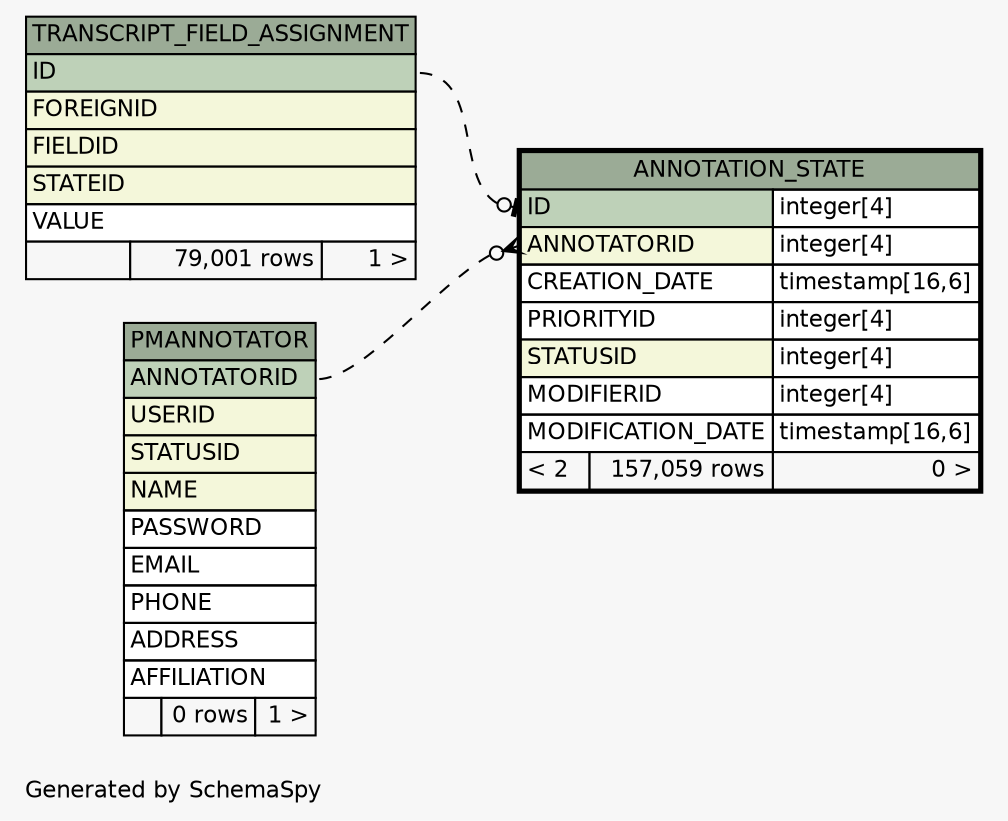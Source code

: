 // dot 2.38.0 on Windows 10 10.0
// SchemaSpy rev Unknown
digraph "impliedTwoDegreesRelationshipsDiagram" {
  graph [
    rankdir="RL"
    bgcolor="#f7f7f7"
    label="\nGenerated by SchemaSpy"
    labeljust="l"
    nodesep="0.18"
    ranksep="0.46"
    fontname="Helvetica"
    fontsize="11"
  ];
  node [
    fontname="Helvetica"
    fontsize="11"
    shape="plaintext"
  ];
  edge [
    arrowsize="0.8"
  ];
  "ANNOTATION_STATE":"ANNOTATORID":w -> "PMANNOTATOR":"ANNOTATORID":e [arrowhead=none dir=back arrowtail=crowodot style=dashed];
  "ANNOTATION_STATE":"ID":w -> "TRANSCRIPT_FIELD_ASSIGNMENT":"ID":e [arrowhead=none dir=back arrowtail=teeodot style=dashed];
  "ANNOTATION_STATE" [
    label=<
    <TABLE BORDER="2" CELLBORDER="1" CELLSPACING="0" BGCOLOR="#ffffff">
      <TR><TD COLSPAN="3" BGCOLOR="#9bab96" ALIGN="CENTER">ANNOTATION_STATE</TD></TR>
      <TR><TD PORT="ID" COLSPAN="2" BGCOLOR="#bed1b8" ALIGN="LEFT">ID</TD><TD PORT="ID.type" ALIGN="LEFT">integer[4]</TD></TR>
      <TR><TD PORT="ANNOTATORID" COLSPAN="2" BGCOLOR="#f4f7da" ALIGN="LEFT">ANNOTATORID</TD><TD PORT="ANNOTATORID.type" ALIGN="LEFT">integer[4]</TD></TR>
      <TR><TD PORT="CREATION_DATE" COLSPAN="2" ALIGN="LEFT">CREATION_DATE</TD><TD PORT="CREATION_DATE.type" ALIGN="LEFT">timestamp[16,6]</TD></TR>
      <TR><TD PORT="PRIORITYID" COLSPAN="2" ALIGN="LEFT">PRIORITYID</TD><TD PORT="PRIORITYID.type" ALIGN="LEFT">integer[4]</TD></TR>
      <TR><TD PORT="STATUSID" COLSPAN="2" BGCOLOR="#f4f7da" ALIGN="LEFT">STATUSID</TD><TD PORT="STATUSID.type" ALIGN="LEFT">integer[4]</TD></TR>
      <TR><TD PORT="MODIFIERID" COLSPAN="2" ALIGN="LEFT">MODIFIERID</TD><TD PORT="MODIFIERID.type" ALIGN="LEFT">integer[4]</TD></TR>
      <TR><TD PORT="MODIFICATION_DATE" COLSPAN="2" ALIGN="LEFT">MODIFICATION_DATE</TD><TD PORT="MODIFICATION_DATE.type" ALIGN="LEFT">timestamp[16,6]</TD></TR>
      <TR><TD ALIGN="LEFT" BGCOLOR="#f7f7f7">&lt; 2</TD><TD ALIGN="RIGHT" BGCOLOR="#f7f7f7">157,059 rows</TD><TD ALIGN="RIGHT" BGCOLOR="#f7f7f7">0 &gt;</TD></TR>
    </TABLE>>
    URL="ANNOTATION_STATE.html"
    tooltip="ANNOTATION_STATE"
  ];
  "PMANNOTATOR" [
    label=<
    <TABLE BORDER="0" CELLBORDER="1" CELLSPACING="0" BGCOLOR="#ffffff">
      <TR><TD COLSPAN="3" BGCOLOR="#9bab96" ALIGN="CENTER">PMANNOTATOR</TD></TR>
      <TR><TD PORT="ANNOTATORID" COLSPAN="3" BGCOLOR="#bed1b8" ALIGN="LEFT">ANNOTATORID</TD></TR>
      <TR><TD PORT="USERID" COLSPAN="3" BGCOLOR="#f4f7da" ALIGN="LEFT">USERID</TD></TR>
      <TR><TD PORT="STATUSID" COLSPAN="3" BGCOLOR="#f4f7da" ALIGN="LEFT">STATUSID</TD></TR>
      <TR><TD PORT="NAME" COLSPAN="3" BGCOLOR="#f4f7da" ALIGN="LEFT">NAME</TD></TR>
      <TR><TD PORT="PASSWORD" COLSPAN="3" ALIGN="LEFT">PASSWORD</TD></TR>
      <TR><TD PORT="EMAIL" COLSPAN="3" ALIGN="LEFT">EMAIL</TD></TR>
      <TR><TD PORT="PHONE" COLSPAN="3" ALIGN="LEFT">PHONE</TD></TR>
      <TR><TD PORT="ADDRESS" COLSPAN="3" ALIGN="LEFT">ADDRESS</TD></TR>
      <TR><TD PORT="AFFILIATION" COLSPAN="3" ALIGN="LEFT">AFFILIATION</TD></TR>
      <TR><TD ALIGN="LEFT" BGCOLOR="#f7f7f7">  </TD><TD ALIGN="RIGHT" BGCOLOR="#f7f7f7">0 rows</TD><TD ALIGN="RIGHT" BGCOLOR="#f7f7f7">1 &gt;</TD></TR>
    </TABLE>>
    URL="PMANNOTATOR.html"
    tooltip="PMANNOTATOR"
  ];
  "TRANSCRIPT_FIELD_ASSIGNMENT" [
    label=<
    <TABLE BORDER="0" CELLBORDER="1" CELLSPACING="0" BGCOLOR="#ffffff">
      <TR><TD COLSPAN="3" BGCOLOR="#9bab96" ALIGN="CENTER">TRANSCRIPT_FIELD_ASSIGNMENT</TD></TR>
      <TR><TD PORT="ID" COLSPAN="3" BGCOLOR="#bed1b8" ALIGN="LEFT">ID</TD></TR>
      <TR><TD PORT="FOREIGNID" COLSPAN="3" BGCOLOR="#f4f7da" ALIGN="LEFT">FOREIGNID</TD></TR>
      <TR><TD PORT="FIELDID" COLSPAN="3" BGCOLOR="#f4f7da" ALIGN="LEFT">FIELDID</TD></TR>
      <TR><TD PORT="STATEID" COLSPAN="3" BGCOLOR="#f4f7da" ALIGN="LEFT">STATEID</TD></TR>
      <TR><TD PORT="VALUE" COLSPAN="3" ALIGN="LEFT">VALUE</TD></TR>
      <TR><TD ALIGN="LEFT" BGCOLOR="#f7f7f7">  </TD><TD ALIGN="RIGHT" BGCOLOR="#f7f7f7">79,001 rows</TD><TD ALIGN="RIGHT" BGCOLOR="#f7f7f7">1 &gt;</TD></TR>
    </TABLE>>
    URL="TRANSCRIPT_FIELD_ASSIGNMENT.html"
    tooltip="TRANSCRIPT_FIELD_ASSIGNMENT"
  ];
}

